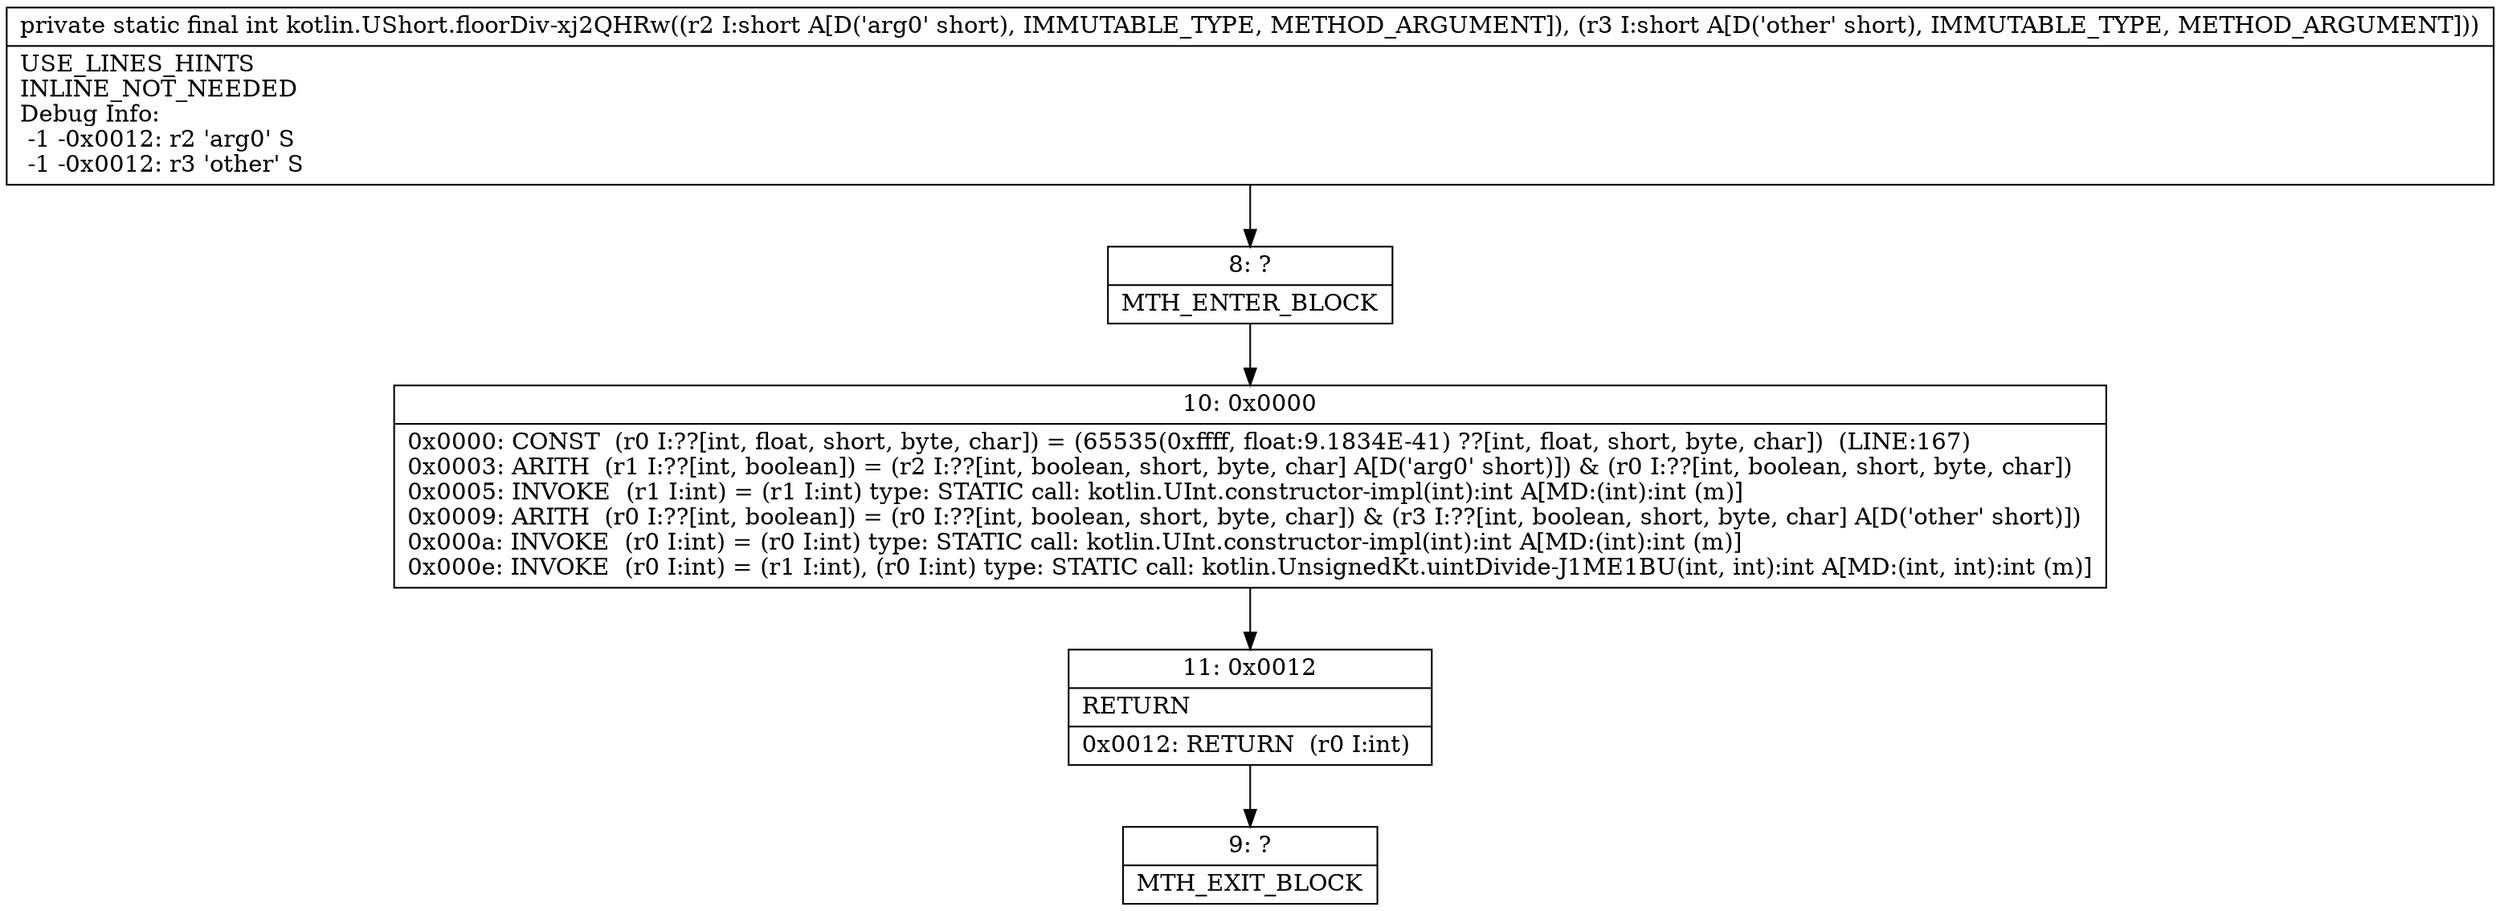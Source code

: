 digraph "CFG forkotlin.UShort.floorDiv\-xj2QHRw(SS)I" {
Node_8 [shape=record,label="{8\:\ ?|MTH_ENTER_BLOCK\l}"];
Node_10 [shape=record,label="{10\:\ 0x0000|0x0000: CONST  (r0 I:??[int, float, short, byte, char]) = (65535(0xffff, float:9.1834E\-41) ??[int, float, short, byte, char])  (LINE:167)\l0x0003: ARITH  (r1 I:??[int, boolean]) = (r2 I:??[int, boolean, short, byte, char] A[D('arg0' short)]) & (r0 I:??[int, boolean, short, byte, char]) \l0x0005: INVOKE  (r1 I:int) = (r1 I:int) type: STATIC call: kotlin.UInt.constructor\-impl(int):int A[MD:(int):int (m)]\l0x0009: ARITH  (r0 I:??[int, boolean]) = (r0 I:??[int, boolean, short, byte, char]) & (r3 I:??[int, boolean, short, byte, char] A[D('other' short)]) \l0x000a: INVOKE  (r0 I:int) = (r0 I:int) type: STATIC call: kotlin.UInt.constructor\-impl(int):int A[MD:(int):int (m)]\l0x000e: INVOKE  (r0 I:int) = (r1 I:int), (r0 I:int) type: STATIC call: kotlin.UnsignedKt.uintDivide\-J1ME1BU(int, int):int A[MD:(int, int):int (m)]\l}"];
Node_11 [shape=record,label="{11\:\ 0x0012|RETURN\l|0x0012: RETURN  (r0 I:int) \l}"];
Node_9 [shape=record,label="{9\:\ ?|MTH_EXIT_BLOCK\l}"];
MethodNode[shape=record,label="{private static final int kotlin.UShort.floorDiv\-xj2QHRw((r2 I:short A[D('arg0' short), IMMUTABLE_TYPE, METHOD_ARGUMENT]), (r3 I:short A[D('other' short), IMMUTABLE_TYPE, METHOD_ARGUMENT]))  | USE_LINES_HINTS\lINLINE_NOT_NEEDED\lDebug Info:\l  \-1 \-0x0012: r2 'arg0' S\l  \-1 \-0x0012: r3 'other' S\l}"];
MethodNode -> Node_8;Node_8 -> Node_10;
Node_10 -> Node_11;
Node_11 -> Node_9;
}

